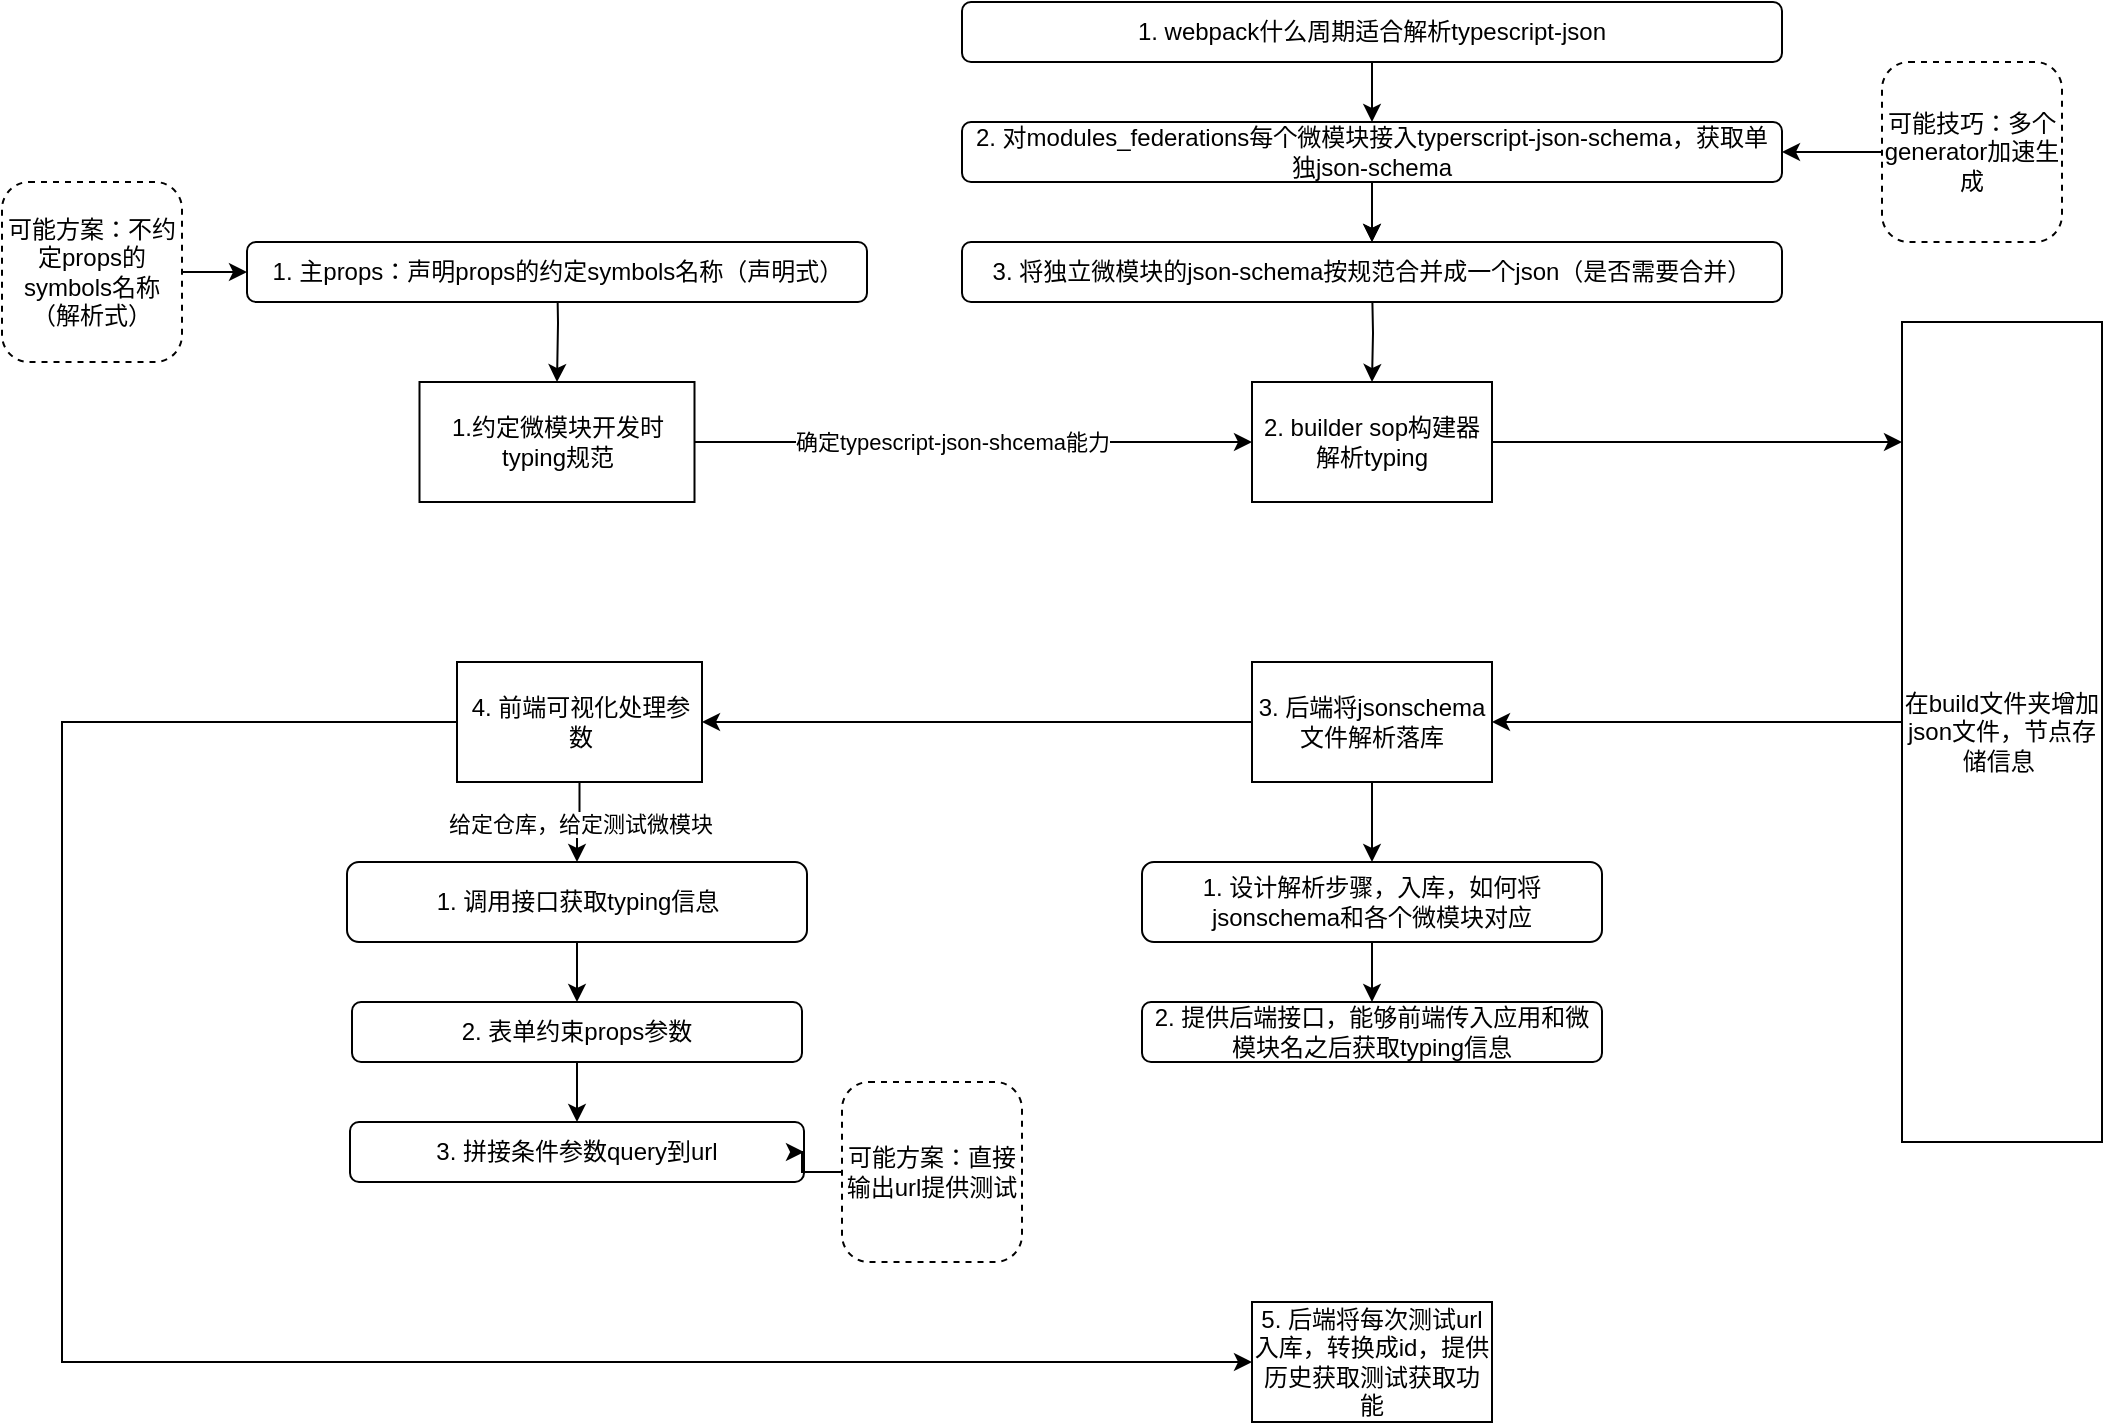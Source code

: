 <mxfile version="14.9.6" type="github">
  <diagram name="Page-1" id="5f0bae14-7c28-e335-631c-24af17079c00">
    <mxGraphModel dx="1722" dy="981" grid="1" gridSize="10" guides="1" tooltips="1" connect="1" arrows="1" fold="1" page="1" pageScale="1" pageWidth="1100" pageHeight="850" background="none" math="0" shadow="0">
      <root>
        <mxCell id="0" />
        <mxCell id="1" parent="0" />
        <mxCell id="Zg44AK9i3nNa13F0HYsf-8" style="edgeStyle=orthogonalEdgeStyle;rounded=0;orthogonalLoop=1;jettySize=auto;html=1;" parent="1" source="Zg44AK9i3nNa13F0HYsf-1" target="Zg44AK9i3nNa13F0HYsf-3" edge="1">
          <mxGeometry relative="1" as="geometry" />
        </mxCell>
        <mxCell id="Zg44AK9i3nNa13F0HYsf-14" value="确定typescript-json-shcema能力" style="edgeLabel;html=1;align=center;verticalAlign=middle;resizable=0;points=[];" parent="Zg44AK9i3nNa13F0HYsf-8" vertex="1" connectable="0">
          <mxGeometry x="-0.081" relative="1" as="geometry">
            <mxPoint as="offset" />
          </mxGeometry>
        </mxCell>
        <mxCell id="Zg44AK9i3nNa13F0HYsf-1" value="1.约定微模块开发时typing规范" style="rounded=0;whiteSpace=wrap;html=1;" parent="1" vertex="1">
          <mxGeometry x="228.75" y="270" width="137.5" height="60" as="geometry" />
        </mxCell>
        <mxCell id="Zg44AK9i3nNa13F0HYsf-4" style="edgeStyle=orthogonalEdgeStyle;rounded=0;orthogonalLoop=1;jettySize=auto;html=1;entryX=0.5;entryY=0;entryDx=0;entryDy=0;" parent="1" target="Zg44AK9i3nNa13F0HYsf-1" edge="1">
          <mxGeometry relative="1" as="geometry">
            <mxPoint x="290" y="260.0" as="targetPoint" />
            <mxPoint x="297.5" y="210.0" as="sourcePoint" />
          </mxGeometry>
        </mxCell>
        <mxCell id="Zg44AK9i3nNa13F0HYsf-9" style="edgeStyle=orthogonalEdgeStyle;rounded=0;orthogonalLoop=1;jettySize=auto;html=1;" parent="1" source="Zg44AK9i3nNa13F0HYsf-3" target="Zg44AK9i3nNa13F0HYsf-6" edge="1">
          <mxGeometry relative="1" as="geometry">
            <Array as="points">
              <mxPoint x="940" y="300" />
              <mxPoint x="940" y="300" />
            </Array>
          </mxGeometry>
        </mxCell>
        <mxCell id="Zg44AK9i3nNa13F0HYsf-3" value="2. builder sop构建器解析typing" style="whiteSpace=wrap;html=1;" parent="1" vertex="1">
          <mxGeometry x="645" y="270" width="120" height="60" as="geometry" />
        </mxCell>
        <mxCell id="Zg44AK9i3nNa13F0HYsf-7" style="edgeStyle=orthogonalEdgeStyle;rounded=0;orthogonalLoop=1;jettySize=auto;html=1;" parent="1" target="Zg44AK9i3nNa13F0HYsf-3" edge="1">
          <mxGeometry relative="1" as="geometry">
            <mxPoint x="705" y="220.0" as="sourcePoint" />
          </mxGeometry>
        </mxCell>
        <mxCell id="MQeQ29FiY3f9qQBaGK5R-16" style="edgeStyle=orthogonalEdgeStyle;rounded=0;orthogonalLoop=1;jettySize=auto;html=1;entryX=1;entryY=0.5;entryDx=0;entryDy=0;" parent="1" source="Zg44AK9i3nNa13F0HYsf-6" target="MQeQ29FiY3f9qQBaGK5R-15" edge="1">
          <mxGeometry relative="1" as="geometry">
            <Array as="points">
              <mxPoint x="850" y="440" />
              <mxPoint x="850" y="440" />
            </Array>
          </mxGeometry>
        </mxCell>
        <mxCell id="Zg44AK9i3nNa13F0HYsf-6" value="在build文件夹增加json文件，节点存储信息&amp;nbsp;" style="whiteSpace=wrap;html=1;" parent="1" vertex="1">
          <mxGeometry x="970" y="240" width="100" height="410" as="geometry" />
        </mxCell>
        <mxCell id="Zg44AK9i3nNa13F0HYsf-22" style="edgeStyle=orthogonalEdgeStyle;rounded=0;orthogonalLoop=1;jettySize=auto;html=1;" parent="1" source="Zg44AK9i3nNa13F0HYsf-12" target="Zg44AK9i3nNa13F0HYsf-18" edge="1">
          <mxGeometry relative="1" as="geometry" />
        </mxCell>
        <mxCell id="Zg44AK9i3nNa13F0HYsf-72" value="给定仓库，给定测试微模块" style="edgeLabel;html=1;align=center;verticalAlign=middle;resizable=0;points=[];" parent="Zg44AK9i3nNa13F0HYsf-22" vertex="1" connectable="0">
          <mxGeometry x="-0.041" y="1" relative="1" as="geometry">
            <mxPoint as="offset" />
          </mxGeometry>
        </mxCell>
        <mxCell id="MQeQ29FiY3f9qQBaGK5R-29" style="edgeStyle=orthogonalEdgeStyle;rounded=0;orthogonalLoop=1;jettySize=auto;html=1;entryX=0;entryY=0.5;entryDx=0;entryDy=0;" parent="1" source="Zg44AK9i3nNa13F0HYsf-12" target="MQeQ29FiY3f9qQBaGK5R-27" edge="1">
          <mxGeometry relative="1" as="geometry">
            <Array as="points">
              <mxPoint x="50" y="440" />
              <mxPoint x="50" y="760" />
            </Array>
          </mxGeometry>
        </mxCell>
        <mxCell id="Zg44AK9i3nNa13F0HYsf-12" value="4. 前端可视化处理参数" style="rounded=0;whiteSpace=wrap;html=1;" parent="1" vertex="1">
          <mxGeometry x="247.5" y="410" width="122.5" height="60" as="geometry" />
        </mxCell>
        <mxCell id="Zg44AK9i3nNa13F0HYsf-23" style="edgeStyle=orthogonalEdgeStyle;rounded=0;orthogonalLoop=1;jettySize=auto;html=1;" parent="1" source="Zg44AK9i3nNa13F0HYsf-18" target="Zg44AK9i3nNa13F0HYsf-19" edge="1">
          <mxGeometry relative="1" as="geometry" />
        </mxCell>
        <mxCell id="Zg44AK9i3nNa13F0HYsf-18" value="1. 调用接口获取typing信息" style="rounded=1;whiteSpace=wrap;html=1;" parent="1" vertex="1">
          <mxGeometry x="192.5" y="510" width="230" height="40" as="geometry" />
        </mxCell>
        <mxCell id="Zg44AK9i3nNa13F0HYsf-24" style="edgeStyle=orthogonalEdgeStyle;rounded=0;orthogonalLoop=1;jettySize=auto;html=1;" parent="1" source="Zg44AK9i3nNa13F0HYsf-19" target="Zg44AK9i3nNa13F0HYsf-20" edge="1">
          <mxGeometry relative="1" as="geometry" />
        </mxCell>
        <mxCell id="Zg44AK9i3nNa13F0HYsf-19" value="2. 表单约束props参数" style="rounded=1;whiteSpace=wrap;html=1;" parent="1" vertex="1">
          <mxGeometry x="195" y="580" width="225" height="30" as="geometry" />
        </mxCell>
        <mxCell id="Zg44AK9i3nNa13F0HYsf-20" value="3. 拼接条件参数query到url" style="rounded=1;whiteSpace=wrap;html=1;" parent="1" vertex="1">
          <mxGeometry x="194" y="640" width="227" height="30" as="geometry" />
        </mxCell>
        <mxCell id="Zg44AK9i3nNa13F0HYsf-62" value="1. 主props：声明props的约定symbols名称（声明式）" style="rounded=1;whiteSpace=wrap;html=1;" parent="1" vertex="1">
          <mxGeometry x="142.5" y="200" width="310" height="30" as="geometry" />
        </mxCell>
        <mxCell id="Zg44AK9i3nNa13F0HYsf-67" style="edgeStyle=orthogonalEdgeStyle;rounded=0;orthogonalLoop=1;jettySize=auto;html=1;" parent="1" source="Zg44AK9i3nNa13F0HYsf-66" target="Zg44AK9i3nNa13F0HYsf-62" edge="1">
          <mxGeometry relative="1" as="geometry" />
        </mxCell>
        <mxCell id="Zg44AK9i3nNa13F0HYsf-66" value="可能方案：不约定props的symbols名称（解析式）" style="rounded=1;whiteSpace=wrap;html=1;dashed=1;" parent="1" vertex="1">
          <mxGeometry x="20" y="170" width="90" height="90" as="geometry" />
        </mxCell>
        <mxCell id="Zg44AK9i3nNa13F0HYsf-77" style="edgeStyle=orthogonalEdgeStyle;rounded=0;orthogonalLoop=1;jettySize=auto;html=1;" parent="1" source="Zg44AK9i3nNa13F0HYsf-69" target="Zg44AK9i3nNa13F0HYsf-70" edge="1">
          <mxGeometry relative="1" as="geometry" />
        </mxCell>
        <mxCell id="Zg44AK9i3nNa13F0HYsf-69" value="1. webpack什么周期适合解析typescript-json" style="rounded=1;whiteSpace=wrap;html=1;" parent="1" vertex="1">
          <mxGeometry x="500" y="80" width="410" height="30" as="geometry" />
        </mxCell>
        <mxCell id="Zg44AK9i3nNa13F0HYsf-78" style="edgeStyle=orthogonalEdgeStyle;rounded=0;orthogonalLoop=1;jettySize=auto;html=1;" parent="1" source="Zg44AK9i3nNa13F0HYsf-70" target="Zg44AK9i3nNa13F0HYsf-71" edge="1">
          <mxGeometry relative="1" as="geometry" />
        </mxCell>
        <mxCell id="MQeQ29FiY3f9qQBaGK5R-14" value="" style="edgeStyle=orthogonalEdgeStyle;rounded=0;orthogonalLoop=1;jettySize=auto;html=1;" parent="1" source="Zg44AK9i3nNa13F0HYsf-70" target="Zg44AK9i3nNa13F0HYsf-71" edge="1">
          <mxGeometry relative="1" as="geometry" />
        </mxCell>
        <mxCell id="Zg44AK9i3nNa13F0HYsf-70" value="2. 对modules_federations每个微模块接入typerscript-json-schema，获取单独json-schema" style="rounded=1;whiteSpace=wrap;html=1;" parent="1" vertex="1">
          <mxGeometry x="500" y="140" width="410" height="30" as="geometry" />
        </mxCell>
        <mxCell id="Zg44AK9i3nNa13F0HYsf-71" value="3. 将独立微模块的json-schema按规范合并成一个json（是否需要合并）" style="rounded=1;whiteSpace=wrap;html=1;" parent="1" vertex="1">
          <mxGeometry x="500" y="200" width="410" height="30" as="geometry" />
        </mxCell>
        <mxCell id="MQeQ29FiY3f9qQBaGK5R-25" style="edgeStyle=orthogonalEdgeStyle;rounded=0;orthogonalLoop=1;jettySize=auto;html=1;entryX=1;entryY=0.5;entryDx=0;entryDy=0;" parent="1" source="Zg44AK9i3nNa13F0HYsf-75" target="Zg44AK9i3nNa13F0HYsf-20" edge="1">
          <mxGeometry relative="1" as="geometry" />
        </mxCell>
        <mxCell id="Zg44AK9i3nNa13F0HYsf-75" value="可能方案：直接输出url提供测试" style="rounded=1;whiteSpace=wrap;html=1;dashed=1;" parent="1" vertex="1">
          <mxGeometry x="440" y="620" width="90" height="90" as="geometry" />
        </mxCell>
        <mxCell id="rJb5pzSwhZQ086dk8shP-3" style="edgeStyle=orthogonalEdgeStyle;rounded=0;orthogonalLoop=1;jettySize=auto;html=1;entryX=1;entryY=0.5;entryDx=0;entryDy=0;" parent="1" source="rJb5pzSwhZQ086dk8shP-2" target="Zg44AK9i3nNa13F0HYsf-70" edge="1">
          <mxGeometry relative="1" as="geometry" />
        </mxCell>
        <mxCell id="rJb5pzSwhZQ086dk8shP-2" value="可能技巧：多个generator加速生成" style="rounded=1;whiteSpace=wrap;html=1;dashed=1;" parent="1" vertex="1">
          <mxGeometry x="960" y="110" width="90" height="90" as="geometry" />
        </mxCell>
        <mxCell id="MQeQ29FiY3f9qQBaGK5R-18" style="edgeStyle=orthogonalEdgeStyle;rounded=0;orthogonalLoop=1;jettySize=auto;html=1;entryX=1;entryY=0.5;entryDx=0;entryDy=0;" parent="1" source="MQeQ29FiY3f9qQBaGK5R-15" target="Zg44AK9i3nNa13F0HYsf-12" edge="1">
          <mxGeometry relative="1" as="geometry" />
        </mxCell>
        <mxCell id="MQeQ29FiY3f9qQBaGK5R-20" style="edgeStyle=orthogonalEdgeStyle;rounded=0;orthogonalLoop=1;jettySize=auto;html=1;" parent="1" source="MQeQ29FiY3f9qQBaGK5R-15" target="MQeQ29FiY3f9qQBaGK5R-19" edge="1">
          <mxGeometry relative="1" as="geometry" />
        </mxCell>
        <mxCell id="MQeQ29FiY3f9qQBaGK5R-15" value="3. 后端将jsonschema文件解析落库" style="whiteSpace=wrap;html=1;" parent="1" vertex="1">
          <mxGeometry x="645" y="410" width="120" height="60" as="geometry" />
        </mxCell>
        <mxCell id="MQeQ29FiY3f9qQBaGK5R-22" style="edgeStyle=orthogonalEdgeStyle;rounded=0;orthogonalLoop=1;jettySize=auto;html=1;" parent="1" source="MQeQ29FiY3f9qQBaGK5R-19" target="MQeQ29FiY3f9qQBaGK5R-21" edge="1">
          <mxGeometry relative="1" as="geometry" />
        </mxCell>
        <mxCell id="MQeQ29FiY3f9qQBaGK5R-19" value="1. 设计解析步骤，入库，如何将jsonschema和各个微模块对应" style="rounded=1;whiteSpace=wrap;html=1;" parent="1" vertex="1">
          <mxGeometry x="590" y="510" width="230" height="40" as="geometry" />
        </mxCell>
        <mxCell id="MQeQ29FiY3f9qQBaGK5R-21" value="2. 提供后端接口，能够前端传入应用和微模块名之后获取typing信息" style="rounded=1;whiteSpace=wrap;html=1;" parent="1" vertex="1">
          <mxGeometry x="590" y="580" width="230" height="30" as="geometry" />
        </mxCell>
        <mxCell id="MQeQ29FiY3f9qQBaGK5R-27" value="5. 后端将每次测试url入库，转换成id，提供历史获取测试获取功能" style="whiteSpace=wrap;html=1;" parent="1" vertex="1">
          <mxGeometry x="645" y="730" width="120" height="60" as="geometry" />
        </mxCell>
      </root>
    </mxGraphModel>
  </diagram>
</mxfile>
